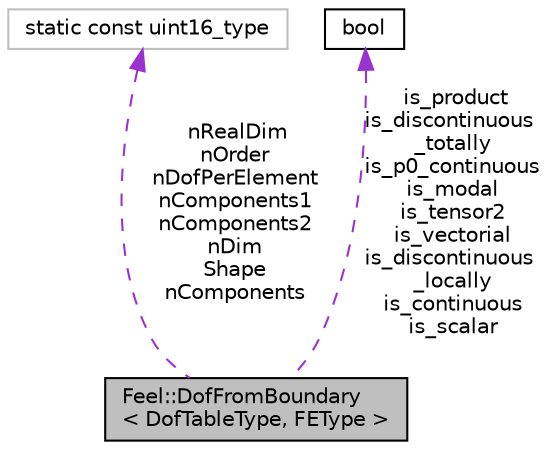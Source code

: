 digraph "Feel::DofFromBoundary&lt; DofTableType, FEType &gt;"
{
 // LATEX_PDF_SIZE
  edge [fontname="Helvetica",fontsize="10",labelfontname="Helvetica",labelfontsize="10"];
  node [fontname="Helvetica",fontsize="10",shape=record];
  Node1 [label="Feel::DofFromBoundary\l\< DofTableType, FEType \>",height=0.2,width=0.4,color="black", fillcolor="grey75", style="filled", fontcolor="black",tooltip="Local Dof contribution from boundary dof."];
  Node2 -> Node1 [dir="back",color="darkorchid3",fontsize="10",style="dashed",label=" nRealDim\nnOrder\nnDofPerElement\nnComponents1\nnComponents2\nnDim\nShape\nnComponents" ,fontname="Helvetica"];
  Node2 [label="static const uint16_type",height=0.2,width=0.4,color="grey75", fillcolor="white", style="filled",tooltip=" "];
  Node3 -> Node1 [dir="back",color="darkorchid3",fontsize="10",style="dashed",label=" is_product\nis_discontinuous\l_totally\nis_p0_continuous\nis_modal\nis_tensor2\nis_vectorial\nis_discontinuous\l_locally\nis_continuous\nis_scalar" ,fontname="Helvetica"];
  Node3 [label="bool",height=0.2,width=0.4,color="black", fillcolor="white", style="filled",URL="$classbool.html",tooltip=" "];
}
